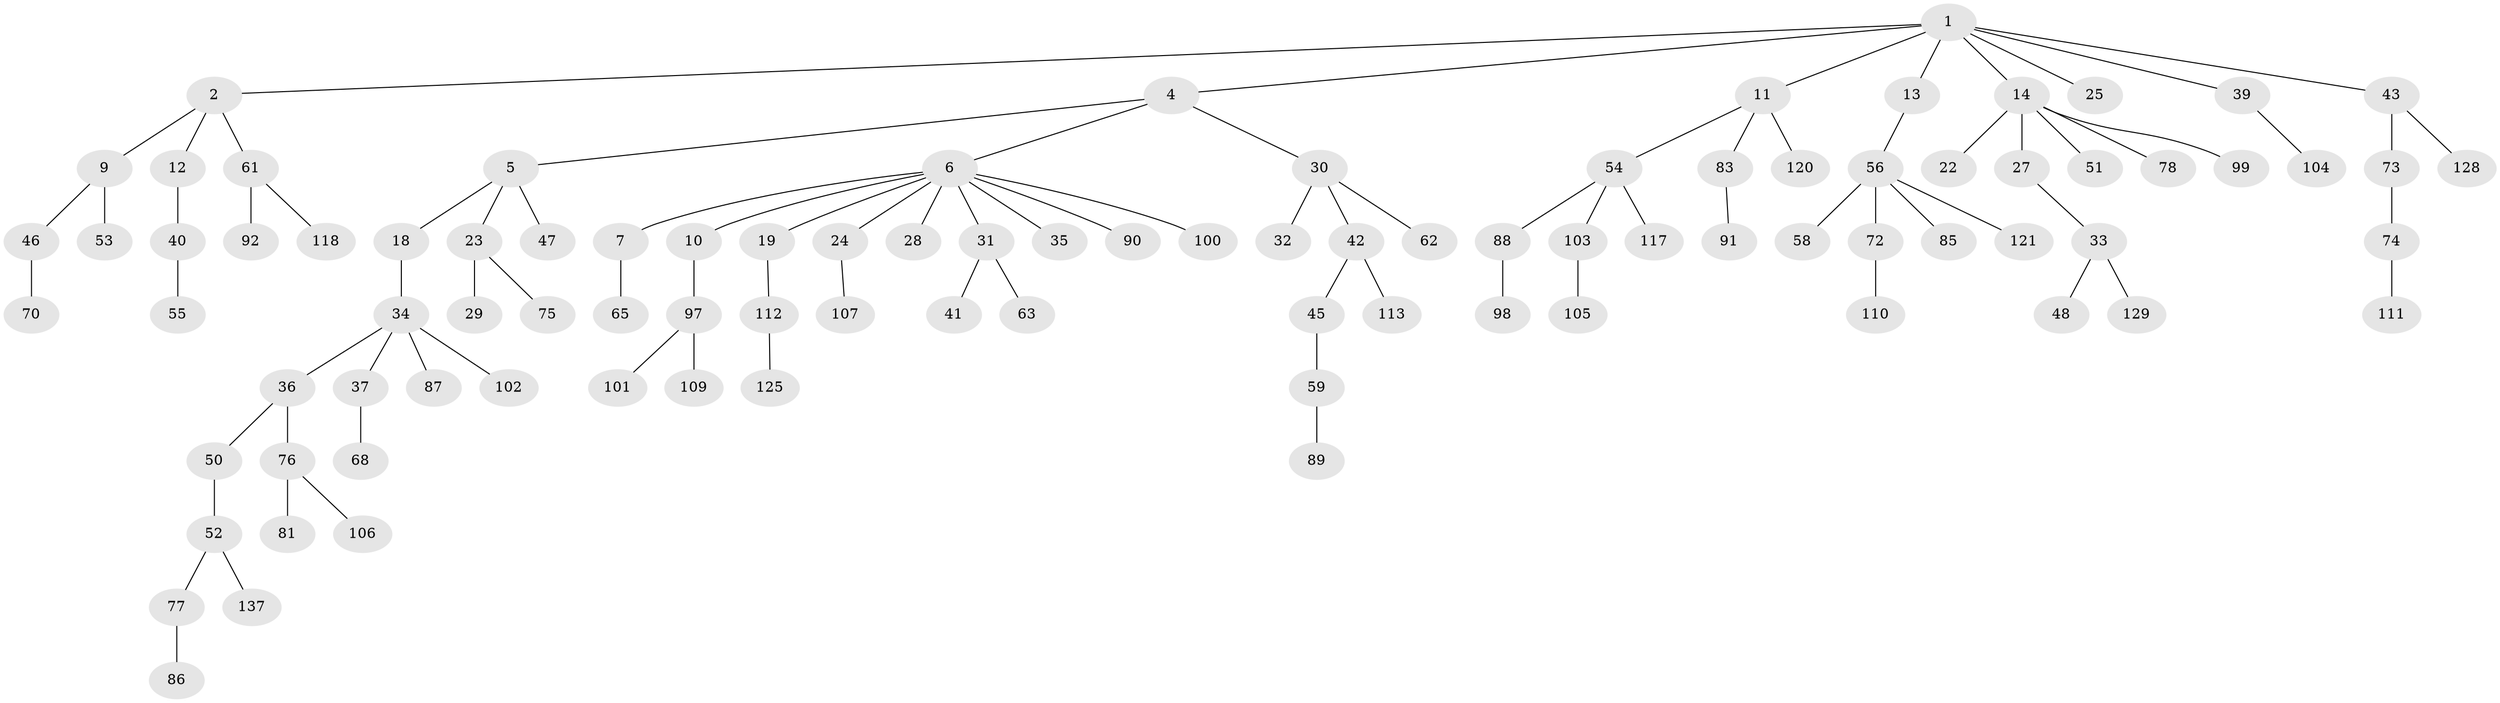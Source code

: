 // Generated by graph-tools (version 1.1) at 2025/52/02/27/25 19:52:09]
// undirected, 94 vertices, 93 edges
graph export_dot {
graph [start="1"]
  node [color=gray90,style=filled];
  1 [super="+3"];
  2 [super="+66"];
  4;
  5 [super="+16"];
  6 [super="+20"];
  7 [super="+8"];
  9 [super="+17"];
  10;
  11 [super="+21"];
  12 [super="+122"];
  13;
  14 [super="+15"];
  18 [super="+38"];
  19 [super="+60"];
  22 [super="+130"];
  23 [super="+26"];
  24 [super="+82"];
  25;
  27 [super="+132"];
  28;
  29;
  30 [super="+49"];
  31;
  32;
  33 [super="+57"];
  34 [super="+84"];
  35;
  36 [super="+67"];
  37;
  39;
  40 [super="+96"];
  41;
  42;
  43 [super="+44"];
  45 [super="+64"];
  46 [super="+115"];
  47;
  48;
  50;
  51;
  52 [super="+133"];
  53;
  54 [super="+79"];
  55;
  56 [super="+69"];
  58;
  59;
  61 [super="+95"];
  62;
  63 [super="+71"];
  65;
  68 [super="+80"];
  70;
  72 [super="+93"];
  73;
  74;
  75;
  76 [super="+94"];
  77 [super="+116"];
  78;
  81;
  83 [super="+135"];
  85;
  86 [super="+114"];
  87;
  88 [super="+134"];
  89 [super="+108"];
  90;
  91;
  92;
  97;
  98;
  99;
  100;
  101;
  102;
  103 [super="+123"];
  104 [super="+131"];
  105;
  106 [super="+126"];
  107;
  109 [super="+124"];
  110 [super="+136"];
  111 [super="+127"];
  112;
  113 [super="+119"];
  117;
  118;
  120;
  121;
  125;
  128;
  129;
  137;
  1 -- 2;
  1 -- 4;
  1 -- 11;
  1 -- 43;
  1 -- 39;
  1 -- 25;
  1 -- 13;
  1 -- 14;
  2 -- 9;
  2 -- 12;
  2 -- 61;
  4 -- 5;
  4 -- 6;
  4 -- 30;
  5 -- 23;
  5 -- 47;
  5 -- 18;
  6 -- 7;
  6 -- 10;
  6 -- 19;
  6 -- 28;
  6 -- 35;
  6 -- 100;
  6 -- 24;
  6 -- 90;
  6 -- 31;
  7 -- 65;
  9 -- 46;
  9 -- 53;
  10 -- 97;
  11 -- 120;
  11 -- 83;
  11 -- 54;
  12 -- 40;
  13 -- 56;
  14 -- 99;
  14 -- 51;
  14 -- 22;
  14 -- 78;
  14 -- 27;
  18 -- 34;
  19 -- 112;
  23 -- 29;
  23 -- 75;
  24 -- 107;
  27 -- 33;
  30 -- 32;
  30 -- 42;
  30 -- 62;
  31 -- 41;
  31 -- 63;
  33 -- 48;
  33 -- 129;
  34 -- 36;
  34 -- 37;
  34 -- 87;
  34 -- 102;
  36 -- 50;
  36 -- 76;
  37 -- 68;
  39 -- 104;
  40 -- 55;
  42 -- 45;
  42 -- 113;
  43 -- 73;
  43 -- 128;
  45 -- 59;
  46 -- 70;
  50 -- 52;
  52 -- 77;
  52 -- 137;
  54 -- 88;
  54 -- 103;
  54 -- 117;
  56 -- 58;
  56 -- 72;
  56 -- 121;
  56 -- 85;
  59 -- 89;
  61 -- 92;
  61 -- 118;
  72 -- 110;
  73 -- 74;
  74 -- 111;
  76 -- 81;
  76 -- 106;
  77 -- 86;
  83 -- 91;
  88 -- 98;
  97 -- 101;
  97 -- 109;
  103 -- 105;
  112 -- 125;
}
